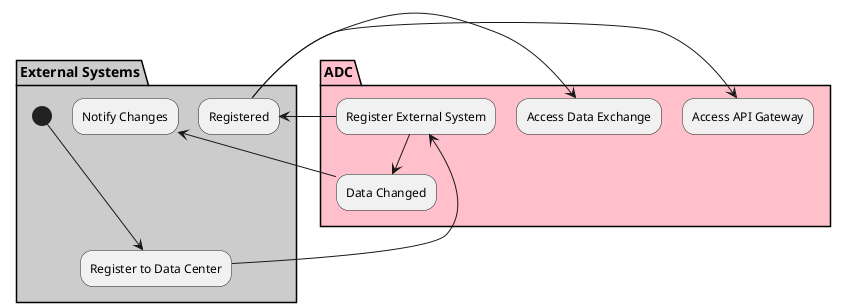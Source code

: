 @startuml


partition "External Systems" #cccccc {
  (*) ---> "Register to Data Center"
}

partition "ADC" #pink {
  "Register to Data Center" --> "Register External System"
}


partition "External Systems"  {
"Register External System" --> "Registered"
}

partition "ADC" {
  "Registered" -> "Access API Gateway"
  "Registered" -> "Access Data Exchange"
  "Register External System" --> "Data Changed"
}

partition "External Systems" {
  "Data Changed" -> "Notify Changes"
}
@enduml
